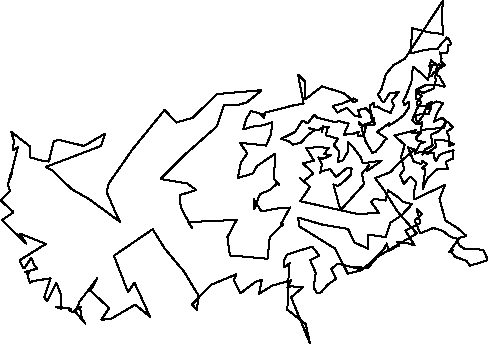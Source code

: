 unitsize(0.001cm);
draw((7810,6053)--(7798,5709));
draw((7798,5709)--(7821,5457));
draw((7821,5457)--(7744,5476));
draw((7744,5476)--(7547,5503));
draw((7547,5503)--(7324,5560));
draw((7324,5560)--(7264,5575));
draw((7264,5575)--(7254,5129));
draw((7254,5129)--(7503,5191));
draw((7503,5191)--(7724,5210));
draw((7724,5210)--(7802,5317));
draw((7802,5317)--(7848,5358));
draw((7848,5358)--(7874,5405));
draw((7874,5405)--(7883,5408));
draw((7883,5408)--(7927,5365));
draw((7927,5365)--(7962,5287));
draw((7962,5287)--(7913,5280));
draw((7913,5280)--(7890,5130));
draw((7890,5130)--(7759,5143));
draw((7759,5143)--(7790,5038));
draw((7790,5038)--(7772,4989));
draw((7772,4989)--(7846,4923));
draw((7846,4923)--(7777,4869));
draw((7777,4869)--(7700,4854));
draw((7700,4854)--(7716,4909));
draw((7716,4909)--(7606,5009));
draw((7606,5009)--(7576,4915));
draw((7576,4915)--(7583,4813));
draw((7583,4813)--(7570,4741));
draw((7570,4741)--(7617,4724));
draw((7617,4724)--(7654,4795));
draw((7654,4795)--(7702,4815));
draw((7702,4815)--(7698,4745));
draw((7698,4745)--(7752,4721));
draw((7752,4721)--(7848,4546));
draw((7848,4546)--(7832,4542));
draw((7832,4542)--(7679,4581));
draw((7679,4581)--(7674,4579));
draw((7674,4579)--(7631,4573));
draw((7631,4573)--(7520,4572));
draw((7520,4572)--(7338,4481));
draw((7338,4481)--(7333,4335));
draw((7333,4335)--(7432,4265));
draw((7432,4265)--(7355,4151));
draw((7355,4151)--(7271,3948));
draw((7271,3948)--(7351,3877));
draw((7351,3877)--(7466,4037));
draw((7466,4037)--(7506,4138));
draw((7506,4138)--(7541,4141));
draw((7541,4141)--(7604,4146));
draw((7604,4146)--(7613,4275));
draw((7613,4275)--(7554,4236));
draw((7554,4236)--(7534,4227));
draw((7534,4227)--(7542,4198));
draw((7542,4198)--(7549,4208));
draw((7549,4208)--(7698,4279));
draw((7698,4279)--(7817,4252));
draw((7817,4252)--(7705,4065));
draw((7705,4065)--(7660,3924));
draw((7660,3924)--(7805,3991));
draw((7805,3991)--(7872,3922));
draw((7872,3922)--(7750,3760));
draw((7750,3760)--(7603,3690));
draw((7603,3690)--(7633,3499));
draw((7633,3499)--(7494,3430));
draw((7494,3430)--(7452,3339));
draw((7452,3339)--(7475,3388));
draw((7475,3388)--(7533,3358));
draw((7533,3358)--(7654,3377));
draw((7654,3377)--(7657,3301));
draw((7657,3301)--(7695,3220));
draw((7695,3220)--(7747,3329));
draw((7747,3329)--(7838,3375));
draw((7838,3375)--(8001,3418));
draw((8001,3418)--(7989,3271));
draw((7989,3271)--(7861,3216));
draw((7861,3216)--(7909,3080));
draw((7909,3080)--(7715,3086));
draw((7715,3086)--(7543,2929));
draw((7543,2929)--(7458,2741));
draw((7458,2741)--(7503,3086));
draw((7503,3086)--(7440,3100));
draw((7440,3100)--(7532,3175));
draw((7532,3175)--(7453,3229));
draw((7453,3229)--(7434,3173));
draw((7434,3173)--(7299,3219));
draw((7299,3219)--(7199,3469));
draw((7199,3469)--(7321,3429));
draw((7321,3429)--(7082,3235));
draw((7082,3235)--(6881,3029));
draw((6881,3029)--(6617,2928));
draw((6617,2928)--(6766,2732));
draw((6766,2732)--(7015,2333));
draw((7015,2333)--(7352,1952));
draw((7352,1952)--(6651,1534));
draw((6651,1534)--(6494,1347));
draw((6494,1347)--(6258,1354));
draw((6258,1354)--(6378,1314));
draw((6378,1314)--(5964,1421));
draw((5964,1421)--(5840,1325));
draw((5840,1325)--(5930,1151));
draw((5930,1151)--(5788,1053));
draw((5788,1053)--(5666,914));
draw((5666,914)--(5596,892));
draw((5596,892)--(5532,998));
draw((5532,998)--(5571,1255));
draw((5571,1255)--(5472,1482));
draw((5472,1482)--(5637,1558));
draw((5637,1558)--(5506,1719));
draw((5506,1719)--(5060,1577));
draw((5060,1577)--(5005,1458));
draw((5005,1458)--(5010,1351));
draw((5010,1351)--(5068,1390));
draw((5068,1390)--(5114,1430));
draw((5114,1430)--(5098,1394));
draw((5098,1394)--(5070,605));
draw((5070,605)--(5393,355));
draw((5393,355)--(5469,10));
draw((5469,10)--(5136,825));
draw((5136,825)--(5344,1003));
draw((5344,1003)--(5140,1018));
draw((5140,1018)--(5069,998));
draw((5069,998)--(5139,1124));
draw((5139,1124)--(4805,1033));
draw((4805,1033)--(4569,886));
draw((4569,886)--(4619,1132));
draw((4619,1132)--(4500,1093));
draw((4500,1093)--(4244,896));
draw((4244,896)--(4125,1125));
draw((4125,1125)--(4170,1232));
draw((4170,1232)--(3719,1043));
draw((3719,1043)--(3390,698));
draw((3390,698)--(3477,599));
draw((3477,599)--(3499,863));
draw((3499,863)--(3245,1281));
draw((3245,1281)--(2908,1681));
draw((2908,1681)--(2694,2026));
draw((2694,2026)--(2011,1558));
draw((2011,1558)--(2260,913));
draw((2260,913)--(2372,1084));
draw((2372,1084)--(2647,485));
draw((2647,485)--(2384,695));
draw((2384,695)--(1961,445));
draw((1961,445)--(1790,429));
draw((1790,429)--(1926,636));
draw((1926,636)--(1595,942));
draw((1595,942)--(1721,1165));
draw((1721,1165)--(1406,750));
draw((1406,750)--(1361,637));
draw((1361,637)--(1322,580));
draw((1322,580)--(1503,362));
draw((1503,362)--(1443,459));
draw((1443,459)--(1415,628));
draw((1415,628)--(1422,658));
draw((1422,658)--(1276,559));
draw((1276,559)--(1253,580));
draw((1253,580)--(1212,603));
draw((1212,603)--(1249,600));
draw((1249,600)--(1254,617));
draw((1254,617)--(1213,633));
draw((1213,633)--(982,659));
draw((982,659)--(1082,625));
draw((1082,625)--(1072,883));
draw((1072,883)--(993,1084));
draw((993,1084)--(834,757));
draw((834,757)--(783,825));
draw((783,825)--(893,1161));
draw((893,1161)--(572,1108));
draw((572,1108)--(527,1077));
draw((527,1077)--(478,1256));
draw((478,1256)--(513,1247));
draw((513,1247)--(489,1254));
draw((489,1254)--(450,1274));
draw((450,1274)--(659,1331));
draw((659,1331)--(602,1395));
draw((602,1395)--(552,1526));
draw((552,1526)--(437,1344));
draw((437,1344)--(413,1338));
draw((413,1338)--(345,1476));
draw((345,1476)--(809,1766));
draw((809,1766)--(354,1950));
draw((354,1950)--(464,1773));
draw((464,1773)--(36,2185));
draw((36,2185)--(240,2327));
draw((240,2327)--(10,2537));
draw((10,2537)--(178,2702));
draw((178,2702)--(141,2814));
draw((141,2814)--(197,3021));
draw((197,3021)--(218,3031));
draw((218,3031)--(174,2901));
draw((174,2901)--(317,3476));
draw((317,3476)--(226,3415));
draw((226,3415)--(236,3494));
draw((236,3494)--(250,3578));
draw((250,3578)--(199,3743));
draw((199,3743)--(536,3481));
draw((536,3481)--(525,3297));
draw((525,3297)--(741,3235));
draw((741,3235)--(863,3219));
draw((863,3219)--(952,3583));
draw((952,3583)--(1047,3602));
draw((1047,3602)--(1482,3494));
draw((1482,3494)--(1851,3710));
draw((1851,3710)--(1784,3494));
draw((1784,3494)--(806,3123));
draw((806,3123)--(920,3065));
draw((920,3065)--(1263,2734));
draw((1263,2734)--(1575,2555));
draw((1575,2555)--(2126,2150));
draw((2126,2150)--(2067,2254));
draw((2067,2254)--(1882,2684));
draw((1882,2684)--(1918,2832));
draw((1918,2832)--(2342,3439));
draw((2342,3439)--(2906,4131));
draw((2906,4131)--(3108,3908));
draw((3108,3908)--(3396,3990));
draw((3396,3990)--(3832,4410));
draw((3832,4410)--(4602,4478));
draw((4602,4478)--(4606,4468));
draw((4606,4468)--(4354,4262));
draw((4354,4262)--(4217,4224));
draw((4217,4224)--(3950,4215));
draw((3950,4215)--(3824,3838));
draw((3824,3838)--(3229,3312));
draw((3229,3312)--(2835,2912));
draw((2835,2912)--(3307,2833));
draw((3307,2833)--(3461,2718));
draw((3461,2718)--(3174,2627));
draw((3174,2627)--(3189,2411));
draw((3189,2411)--(3233,2329));
draw((3233,2329)--(3390,2043));
draw((3390,2043)--(3319,2151));
draw((3319,2151)--(4174,2190));
draw((4174,2190)--(4012,1886));
draw((4012,1886)--(4056,1564));
draw((4056,1564)--(4719,1504));
draw((4719,1504)--(4759,1883));
draw((4759,1883)--(4996,2115));
draw((4996,2115)--(4959,2123));
draw((4959,2123)--(5117,2409));
draw((5117,2409)--(4973,2406));
draw((4973,2406)--(4612,2341));
draw((4612,2341)--(4476,2555));
draw((4476,2555)--(4488,2378));
draw((4488,2378)--(4584,2643));
draw((4584,2643)--(4763,2720));
draw((4763,2720)--(4898,2840));
draw((4898,2840)--(4929,2803));
draw((4929,2803)--(4831,2917));
draw((4831,2917)--(4857,3359));
draw((4857,3359)--(4537,3143));
draw((4537,3143)--(4458,3007));
draw((4458,3007)--(4196,2929));
draw((4196,2929)--(4252,3206));
draw((4252,3206)--(4364,3362));
draw((4364,3362)--(4232,3551));
draw((4232,3551)--(4694,3502));
draw((4694,3502)--(4780,3694));
draw((4780,3694)--(4806,3914));
draw((4806,3914)--(4694,3877));
draw((4694,3877)--(4574,3843));
draw((4574,3843)--(4496,3844));
draw((4496,3844)--(4293,3788));
draw((4293,3788)--(4342,3966));
draw((4342,3966)--(4427,4109));
draw((4427,4109)--(4634,4054));
draw((4634,4054)--(4607,4049));
draw((4607,4049)--(4655,3992));
draw((4655,3992)--(4679,4084));
draw((4679,4084)--(4871,4132));
draw((4871,4132)--(5168,4208));
draw((5168,4208)--(5356,4241));
draw((5356,4241)--(5259,4751));
draw((5259,4751)--(5387,4623));
draw((5387,4623)--(5385,4318));
draw((5385,4318)--(5685,4546));
draw((5685,4546)--(6058,4426));
draw((6058,4426)--(6139,4369));
draw((6139,4369)--(6241,4268));
draw((6241,4268)--(6304,4294));
draw((6304,4294)--(6237,4332));
draw((6237,4332)--(6051,4246));
draw((6051,4246)--(5871,4202));
draw((5871,4202)--(5955,4081));
draw((5955,4081)--(6008,4117));
draw((6008,4117)--(6123,4167));
draw((6123,4167)--(6259,4030));
draw((6259,4030)--(6366,4002));
draw((6366,4002)--(6312,4126));
draw((6312,4126)--(6450,4160));
draw((6450,4160)--(6488,4128));
draw((6488,4128)--(6557,4047));
draw((6557,4047)--(6537,3982));
draw((6537,3982)--(6603,3982));
draw((6603,3982)--(6602,3920));
draw((6602,3920)--(6621,3891));
draw((6621,3891)--(6577,3858));
draw((6577,3858)--(6340,3870));
draw((6340,3870)--(6333,3909));
draw((6333,3909)--(6454,3821));
draw((6454,3821)--(6427,3717));
draw((6427,3717)--(6426,3656));
draw((6426,3656)--(6365,3679));
draw((6365,3679)--(6317,3673));
draw((6317,3673)--(6327,3745));
draw((6327,3745)--(6207,3700));
draw((6207,3700)--(6069,3695));
draw((6069,3695)--(6120,3821));
draw((6120,3821)--(6150,3888));
draw((6150,3888)--(5964,3935));
draw((5964,3935)--(5926,3912));
draw((5926,3912)--(5597,3993));
draw((5597,3993)--(5543,4042));
draw((5543,4042)--(5427,3894));
draw((5427,3894)--(5336,3943));
draw((5336,3943)--(5207,3742));
draw((5207,3742)--(4965,3622));
draw((4965,3622)--(5111,3569));
draw((5111,3569)--(5160,3517));
draw((5160,3517)--(5316,3554));
draw((5316,3554)--(5315,3557));
draw((5315,3557)--(5417,3673));
draw((5417,3673)--(5541,3769));
draw((5541,3769)--(5457,3808));
draw((5457,3808)--(5621,3768));
draw((5621,3768)--(5671,3807));
draw((5671,3807)--(5678,3742));
draw((5678,3742)--(5706,3844));
draw((5706,3844)--(5720,3823));
draw((5720,3823)--(5803,3824));
draw((5803,3824)--(5778,3813));
draw((5778,3813)--(5751,3681));
draw((5751,3681)--(5965,3624));
draw((5965,3624)--(5887,3508));
draw((5887,3508)--(5987,3402));
draw((5987,3402)--(5960,3207));
draw((5960,3207)--(6050,3242));
draw((6050,3242)--(6148,3413));
draw((6148,3413)--(6140,3558));
draw((6140,3558)--(6235,3471));
draw((6235,3471)--(6265,3426));
draw((6265,3426)--(6360,3301));
draw((6360,3301)--(6402,3190));
draw((6402,3190)--(6731,3234));
draw((6731,3234)--(6656,3181));
draw((6656,3181)--(6468,3050));
draw((6468,3050)--(6518,3165));
draw((6518,3165)--(6387,3008));
draw((6387,3008)--(6422,2820));
draw((6422,2820)--(6007,2359));
draw((6007,2359)--(5881,2817));
draw((5881,2817)--(5963,2789));
draw((5963,2789)--(6044,2848));
draw((6044,2848)--(6190,2985));
draw((6190,2985)--(6204,3099));
draw((6204,3099)--(6113,3101));
draw((6113,3101)--(5930,2948));
draw((5930,2948)--(5821,3086));
draw((5821,3086)--(5677,3049));
draw((5677,3049)--(5650,3023));
draw((5650,3023)--(5679,3171));
draw((5679,3171)--(5619,3291));
draw((5619,3291)--(5697,3269));
draw((5697,3269)--(5841,3328));
draw((5841,3328)--(5719,3352));
draw((5719,3352)--(5796,3459));
draw((5796,3459)--(5649,3472));
draw((5649,3472)--(5540,3468));
draw((5540,3468)--(5400,3461));
draw((5400,3461)--(5539,3235));
draw((5539,3235)--(5342,3188));
draw((5342,3188)--(5531,3011));
draw((5531,3011)--(5350,2867));
draw((5350,2867)--(5291,2929));
draw((5291,2929)--(5470,2774));
draw((5470,2774)--(5296,2520));
draw((5296,2520)--(6307,2295));
draw((6307,2295)--(6686,2312));
draw((6686,2312)--(6547,2506));
draw((6547,2506)--(6597,2563));
draw((6597,2563)--(6800,2532));
draw((6800,2532)--(6848,2712));
draw((6848,2712)--(7049,2570));
draw((7049,2570)--(7104,2510));
draw((7104,2510)--(7267,2466));
draw((7267,2466)--(7087,2274));
draw((7087,2274)--(6885,2138));
draw((6885,2138)--(6803,1886));
draw((6803,1886)--(6493,1931));
draw((6493,1931)--(6496,1678));
draw((6496,1678)--(6252,1795));
draw((6252,1795)--(6139,2032));
draw((6139,2032)--(5681,2109));
draw((5681,2109)--(5260,2230));
draw((5260,2230)--(5277,2078));
draw((5277,2078)--(5914,1682));
draw((5914,1682)--(6136,1243));
draw((6136,1243)--(6359,1298));
draw((6359,1298)--(6379,1302));
draw((6379,1302)--(6621,1513));
draw((6621,1513)--(6765,1663));
draw((6765,1663)--(6826,1774));
draw((6826,1774)--(6854,1640));
draw((6854,1640)--(6932,1683));
draw((6932,1683)--(7046,1757));
draw((7046,1757)--(7035,1733));
draw((7035,1733)--(7004,1805));
draw((7004,1805)--(7218,1773));
draw((7218,1773)--(7240,1762));
draw((7240,1762)--(7314,1739));
draw((7314,1739)--(7152,2000));
draw((7152,2000)--(7418,2139));
draw((7418,2139)--(7351,2376));
draw((7351,2376)--(7448,2291));
draw((7448,2291)--(7315,2181));
draw((7315,2181)--(7416,1953));
draw((7416,1953)--(7643,2048));
draw((7643,2048)--(7822,1992));
draw((7822,1992)--(7905,1921));
draw((7905,1921)--(7989,1876));
draw((7989,1876)--(8063,1860));
draw((8063,1860)--(8098,1746));
draw((8098,1746)--(8184,1685));
draw((8184,1685)--(8525,1664));
draw((8525,1664)--(8594,1510));
draw((8594,1510)--(8605,1479));
draw((8605,1479)--(8292,1383));
draw((8292,1383)--(8228,1471));
draw((8228,1471)--(8038,1535));
draw((8038,1535)--(7973,1606));
draw((7973,1606)--(7985,1657));
draw((7985,1657)--(7926,1627));
draw((7926,1627)--(8080,1835));
draw((8080,1835)--(8101,1876));
draw((8101,1876)--(8229,1905));
draw((8229,1905)--(8080,2039));
draw((8080,2039)--(7856,2181));
draw((7856,2181)--(7753,2564));
draw((7753,2564)--(7851,2809));
draw((7851,2809)--(7304,2550));
draw((7304,2550)--(7309,2717));
draw((7309,2717)--(7346,2858));
draw((7346,2858)--(7238,2957));
draw((7238,2957)--(7125,2823));
draw((7125,2823)--(7055,2981));
draw((7055,2981)--(7131,3081));
draw((7131,3081)--(7076,3302));
draw((7076,3302)--(7141,3514));
draw((7141,3514)--(6958,3678));
draw((6958,3678)--(7342,3775));
draw((7342,3775)--(7262,3725));
draw((7262,3725)--(7429,3737));
draw((7429,3737)--(7331,3634));
draw((7331,3634)--(7370,3588));
draw((7370,3588)--(7492,3560));
draw((7492,3560)--(7408,3534));
draw((7408,3534)--(7316,3360));
draw((7316,3360)--(7422,3390));
draw((7422,3390)--(7582,3396));
draw((7582,3396)--(7696,3486));
draw((7696,3486)--(7667,3608));
draw((7667,3608)--(7803,3598));
draw((7803,3598)--(7906,3580));
draw((7906,3580)--(8013,3523));
draw((8013,3523)--(7919,3496));
draw((7919,3496)--(7922,3655));
draw((7922,3655)--(7879,3743));
draw((7879,3743)--(7988,3820));
draw((7988,3820)--(7909,3912));
draw((7909,3912)--(7844,3902));
draw((7844,3902)--(7841,3818));
draw((7841,3818)--(7423,3776));
draw((7423,3776)--(7449,3911));
draw((7449,3911)--(7388,3879));
draw((7388,3879)--(7345,3951));
draw((7345,3951)--(7344,4046));
draw((7344,4046)--(7562,4058));
draw((7562,4058)--(7601,4171));
draw((7601,4171)--(7349,4219));
draw((7349,4219)--(7360,4275));
draw((7360,4275)--(7443,4375));
draw((7443,4375)--(7364,4427));
draw((7364,4427)--(7399,4467));
draw((7399,4467)--(7458,4428));
draw((7458,4428)--(7647,4504));
draw((7647,4504)--(7692,4666));
draw((7692,4666)--(7673,4718));
draw((7673,4718)--(7726,4833));
draw((7726,4833)--(7783,4912));
draw((7783,4912)--(7744,4933));
draw((7744,4933)--(7622,4917));
draw((7622,4917)--(7547,4664));
draw((7547,4664)--(7417,4788));
draw((7417,4788)--(7295,4887));
draw((7295,4887)--(7267,4779));
draw((7267,4779)--(7259,4630));
draw((7259,4630)--(7160,4370));
draw((7160,4370)--(7111,4288));
draw((7111,4288)--(7128,4215));
draw((7128,4215)--(7207,4270));
draw((7207,4270)--(7216,4180));
draw((7216,4180)--(7124,4039));
draw((7124,4039)--(7037,3965));
draw((7037,3965)--(6864,3854));
draw((6864,3854)--(6862,3892));
draw((6862,3892)--(6652,3742));
draw((6652,3742)--(6833,3618));
draw((6833,3618)--(6798,3610));
draw((6798,3610)--(6713,3488));
draw((6713,3488)--(6623,3389));
draw((6623,3389)--(6570,3371));
draw((6570,3371)--(6453,3567));
draw((6453,3567)--(6376,3819));
draw((6376,3819)--(6425,3867));
draw((6425,3867)--(6567,3922));
draw((6567,3922)--(6524,4207));
draw((6524,4207)--(6589,4256));
draw((6589,4256)--(6607,4173));
draw((6607,4173)--(6660,4193));
draw((6660,4193)--(6713,4154));
draw((6713,4154)--(6891,4075));
draw((6891,4075)--(6947,4209));
draw((6947,4209)--(6911,4296));
draw((6911,4296)--(7037,4446));
draw((7037,4446)--(6868,4418));
draw((6868,4418)--(6779,4273));
draw((6779,4273)--(6740,4282));
draw((6740,4282)--(6670,4401));
draw((6670,4401)--(6735,4509));
draw((6735,4509)--(6806,4755));
draw((6806,4755)--(6937,4917));
draw((6937,4917)--(7142,5032));
draw((7142,5032)--(7810,6053));
